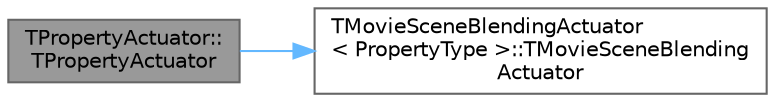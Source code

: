 digraph "TPropertyActuator::TPropertyActuator"
{
 // INTERACTIVE_SVG=YES
 // LATEX_PDF_SIZE
  bgcolor="transparent";
  edge [fontname=Helvetica,fontsize=10,labelfontname=Helvetica,labelfontsize=10];
  node [fontname=Helvetica,fontsize=10,shape=box,height=0.2,width=0.4];
  rankdir="LR";
  Node1 [id="Node000001",label="TPropertyActuator::\lTPropertyActuator",height=0.2,width=0.4,color="gray40", fillcolor="grey60", style="filled", fontcolor="black",tooltip=" "];
  Node1 -> Node2 [id="edge1_Node000001_Node000002",color="steelblue1",style="solid",tooltip=" "];
  Node2 [id="Node000002",label="TMovieSceneBlendingActuator\l\< PropertyType \>::TMovieSceneBlending\lActuator",height=0.2,width=0.4,color="grey40", fillcolor="white", style="filled",URL="$d7/dd4/structTMovieSceneBlendingActuator.html#a706f4124e94a7b0be38c0128d9fe0086",tooltip=" "];
}
